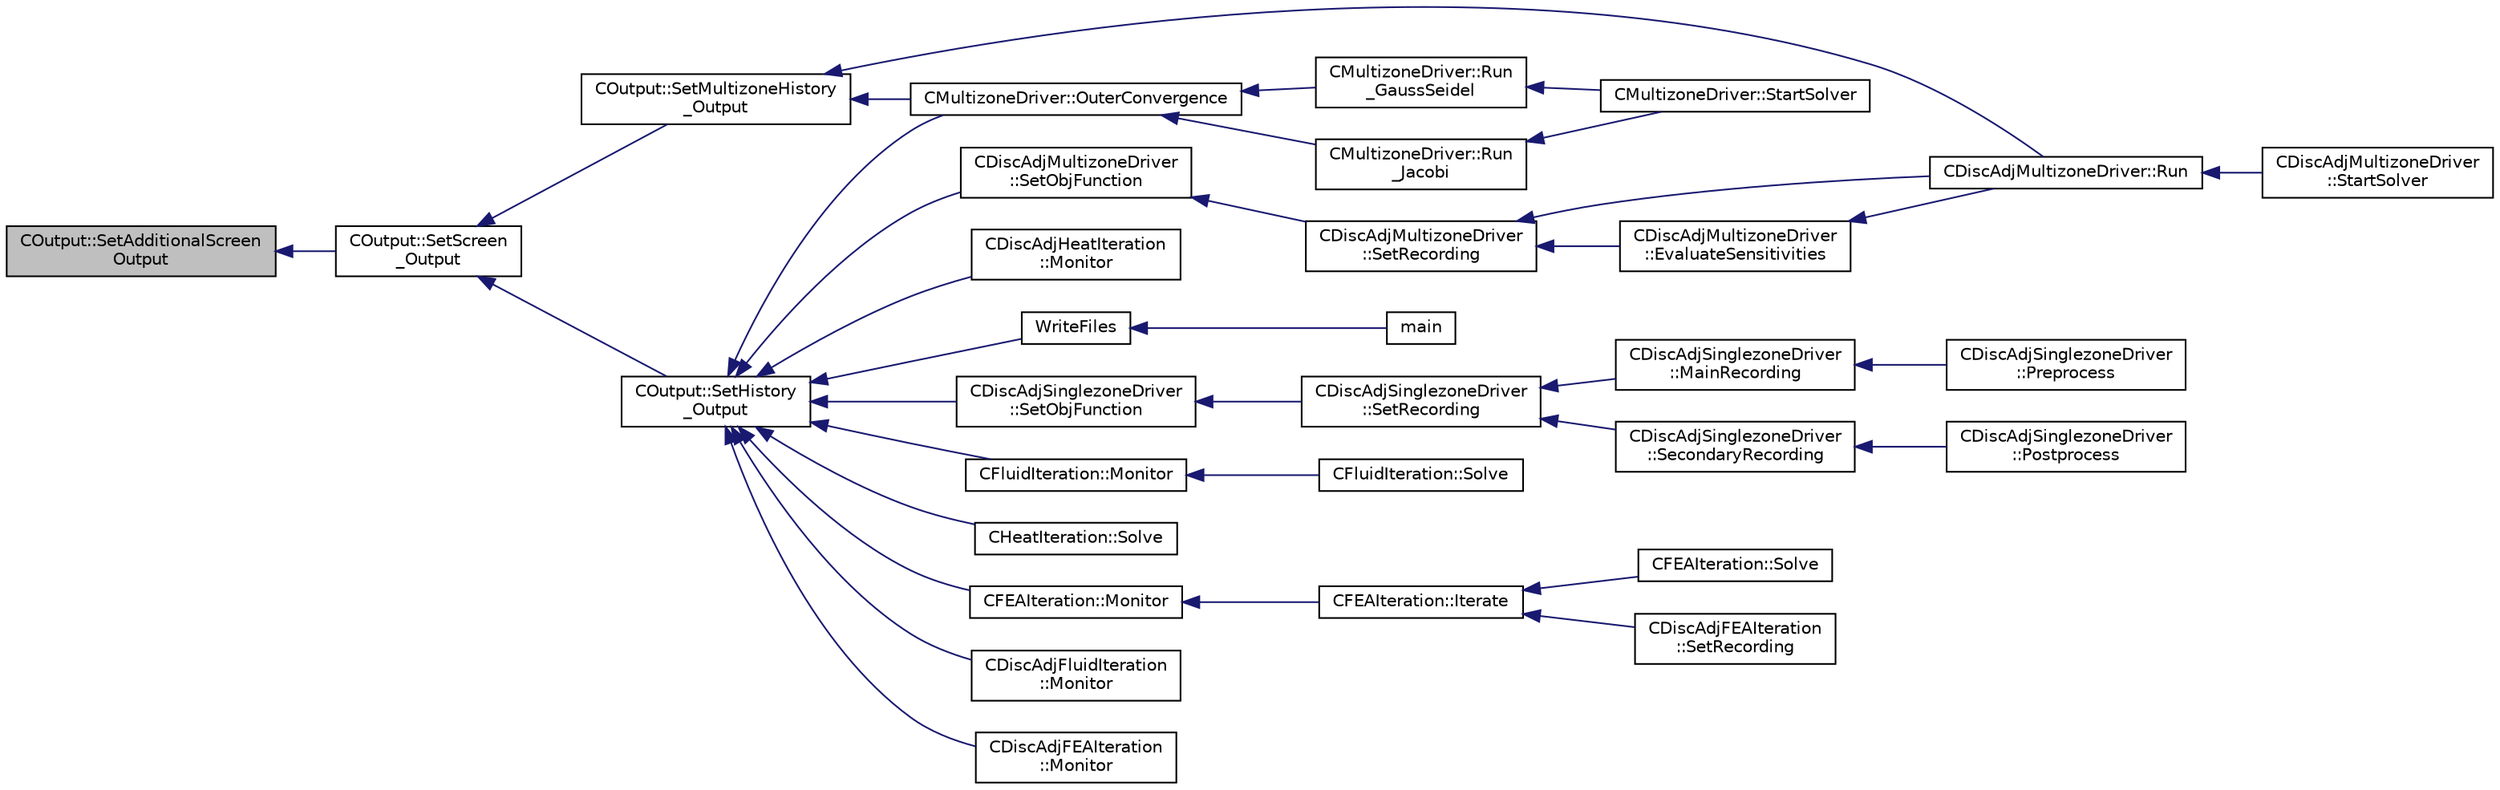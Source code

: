 digraph "COutput::SetAdditionalScreenOutput"
{
  edge [fontname="Helvetica",fontsize="10",labelfontname="Helvetica",labelfontsize="10"];
  node [fontname="Helvetica",fontsize="10",shape=record];
  rankdir="LR";
  Node667 [label="COutput::SetAdditionalScreen\lOutput",height=0.2,width=0.4,color="black", fillcolor="grey75", style="filled", fontcolor="black"];
  Node667 -> Node668 [dir="back",color="midnightblue",fontsize="10",style="solid",fontname="Helvetica"];
  Node668 [label="COutput::SetScreen\l_Output",height=0.2,width=0.4,color="black", fillcolor="white", style="filled",URL="$class_c_output.html#a5b2ea549825280819dfec283a7926ff4",tooltip="Write the screen output. "];
  Node668 -> Node669 [dir="back",color="midnightblue",fontsize="10",style="solid",fontname="Helvetica"];
  Node669 [label="COutput::SetHistory\l_Output",height=0.2,width=0.4,color="black", fillcolor="white", style="filled",URL="$class_c_output.html#acf84143df1a158647605c980ecae2d7c",tooltip="Collects history data from the solvers, monitors the convergence and writes to screen and history fil..."];
  Node669 -> Node670 [dir="back",color="midnightblue",fontsize="10",style="solid",fontname="Helvetica"];
  Node670 [label="CDiscAdjMultizoneDriver\l::SetObjFunction",height=0.2,width=0.4,color="black", fillcolor="white", style="filled",URL="$class_c_disc_adj_multizone_driver.html#afda203e78a0e4cfde8c3fbb02ef3fd3e",tooltip="Set the objective function. "];
  Node670 -> Node671 [dir="back",color="midnightblue",fontsize="10",style="solid",fontname="Helvetica"];
  Node671 [label="CDiscAdjMultizoneDriver\l::SetRecording",height=0.2,width=0.4,color="black", fillcolor="white", style="filled",URL="$class_c_disc_adj_multizone_driver.html#a441f8669a04147aacab7df463e1dd021",tooltip="Record one iteration of the primal problem within each zone. "];
  Node671 -> Node672 [dir="back",color="midnightblue",fontsize="10",style="solid",fontname="Helvetica"];
  Node672 [label="CDiscAdjMultizoneDriver::Run",height=0.2,width=0.4,color="black", fillcolor="white", style="filled",URL="$class_c_disc_adj_multizone_driver.html#af996aecdb6d20aa4fc81c9b67295abf5",tooltip="[Overload] Run an discrete adjoint update of all solvers within multiple zones. "];
  Node672 -> Node673 [dir="back",color="midnightblue",fontsize="10",style="solid",fontname="Helvetica"];
  Node673 [label="CDiscAdjMultizoneDriver\l::StartSolver",height=0.2,width=0.4,color="black", fillcolor="white", style="filled",URL="$class_c_disc_adj_multizone_driver.html#a75de0a1a482ceeed4301a384f1515092",tooltip="[Overload] Launch the computation for discrete adjoint multizone problems. "];
  Node671 -> Node674 [dir="back",color="midnightblue",fontsize="10",style="solid",fontname="Helvetica"];
  Node674 [label="CDiscAdjMultizoneDriver\l::EvaluateSensitivities",height=0.2,width=0.4,color="black", fillcolor="white", style="filled",URL="$class_c_disc_adj_multizone_driver.html#ac2789097629674cfb7d4de64954024df",tooltip="Evaluate sensitivites for the current adjoint solution and output files. "];
  Node674 -> Node672 [dir="back",color="midnightblue",fontsize="10",style="solid",fontname="Helvetica"];
  Node669 -> Node675 [dir="back",color="midnightblue",fontsize="10",style="solid",fontname="Helvetica"];
  Node675 [label="CDiscAdjSinglezoneDriver\l::SetObjFunction",height=0.2,width=0.4,color="black", fillcolor="white", style="filled",URL="$class_c_disc_adj_singlezone_driver.html#aea0513ac808106c6a92be610b3b17a6a",tooltip="Set the objective function. "];
  Node675 -> Node676 [dir="back",color="midnightblue",fontsize="10",style="solid",fontname="Helvetica"];
  Node676 [label="CDiscAdjSinglezoneDriver\l::SetRecording",height=0.2,width=0.4,color="black", fillcolor="white", style="filled",URL="$class_c_disc_adj_singlezone_driver.html#a7e519f0f189a3a102b0630edaaa9d233",tooltip="Record one iteration of a flow iteration in within multiple zones. "];
  Node676 -> Node677 [dir="back",color="midnightblue",fontsize="10",style="solid",fontname="Helvetica"];
  Node677 [label="CDiscAdjSinglezoneDriver\l::MainRecording",height=0.2,width=0.4,color="black", fillcolor="white", style="filled",URL="$class_c_disc_adj_singlezone_driver.html#af4087bc4859a336b67555336d8f28aaf",tooltip="Record the main computational path. "];
  Node677 -> Node678 [dir="back",color="midnightblue",fontsize="10",style="solid",fontname="Helvetica"];
  Node678 [label="CDiscAdjSinglezoneDriver\l::Preprocess",height=0.2,width=0.4,color="black", fillcolor="white", style="filled",URL="$class_c_disc_adj_singlezone_driver.html#a2d0785572312526d0bd695a14dd405f2",tooltip="Preprocess the single-zone iteration. "];
  Node676 -> Node679 [dir="back",color="midnightblue",fontsize="10",style="solid",fontname="Helvetica"];
  Node679 [label="CDiscAdjSinglezoneDriver\l::SecondaryRecording",height=0.2,width=0.4,color="black", fillcolor="white", style="filled",URL="$class_c_disc_adj_singlezone_driver.html#ad328a74dd89ed2e335b22c4bf2b53cb0",tooltip="Record the secondary computational path. "];
  Node679 -> Node680 [dir="back",color="midnightblue",fontsize="10",style="solid",fontname="Helvetica"];
  Node680 [label="CDiscAdjSinglezoneDriver\l::Postprocess",height=0.2,width=0.4,color="black", fillcolor="white", style="filled",URL="$class_c_disc_adj_singlezone_driver.html#af0ac923c07d86674b252c28df9a115da",tooltip="Postprocess the adjoint iteration for ZONE_0. "];
  Node669 -> Node681 [dir="back",color="midnightblue",fontsize="10",style="solid",fontname="Helvetica"];
  Node681 [label="CMultizoneDriver::OuterConvergence",height=0.2,width=0.4,color="black", fillcolor="white", style="filled",URL="$class_c_multizone_driver.html#ae72bb40195e4066bc4be4adfb0df29e9",tooltip="Check the convergence at the outer level. "];
  Node681 -> Node682 [dir="back",color="midnightblue",fontsize="10",style="solid",fontname="Helvetica"];
  Node682 [label="CMultizoneDriver::Run\l_GaussSeidel",height=0.2,width=0.4,color="black", fillcolor="white", style="filled",URL="$class_c_multizone_driver.html#a8036223cdbe0c0d4552f17f6bad9189b",tooltip="Run a Block Gauss-Seidel iteration in all physical zones. "];
  Node682 -> Node683 [dir="back",color="midnightblue",fontsize="10",style="solid",fontname="Helvetica"];
  Node683 [label="CMultizoneDriver::StartSolver",height=0.2,width=0.4,color="black", fillcolor="white", style="filled",URL="$class_c_multizone_driver.html#a03cfc000c383ef0d86d34e1c6aef5ff3",tooltip="[Overload] Launch the computation for multizone problems. "];
  Node681 -> Node684 [dir="back",color="midnightblue",fontsize="10",style="solid",fontname="Helvetica"];
  Node684 [label="CMultizoneDriver::Run\l_Jacobi",height=0.2,width=0.4,color="black", fillcolor="white", style="filled",URL="$class_c_multizone_driver.html#a1bf2824daac5a10e8fb7387676eee338",tooltip="Run a Block-Jacobi iteration in all physical zones. "];
  Node684 -> Node683 [dir="back",color="midnightblue",fontsize="10",style="solid",fontname="Helvetica"];
  Node669 -> Node685 [dir="back",color="midnightblue",fontsize="10",style="solid",fontname="Helvetica"];
  Node685 [label="CFluidIteration::Monitor",height=0.2,width=0.4,color="black", fillcolor="white", style="filled",URL="$class_c_fluid_iteration.html#a563192d869a4e82151c0bf6781b4890d",tooltip="Monitors the convergence and other metrics for the fluid system. "];
  Node685 -> Node686 [dir="back",color="midnightblue",fontsize="10",style="solid",fontname="Helvetica"];
  Node686 [label="CFluidIteration::Solve",height=0.2,width=0.4,color="black", fillcolor="white", style="filled",URL="$class_c_fluid_iteration.html#ae22cd342c9c9d2ea5ac3f5103394ff80",tooltip="Iterate the fluid system for a number of Inner_Iter iterations. "];
  Node669 -> Node687 [dir="back",color="midnightblue",fontsize="10",style="solid",fontname="Helvetica"];
  Node687 [label="CHeatIteration::Solve",height=0.2,width=0.4,color="black", fillcolor="white", style="filled",URL="$class_c_heat_iteration.html#ac9bc702cd04ec181d142db04b176e3b1",tooltip="Perform a single iteration of the wave system. "];
  Node669 -> Node688 [dir="back",color="midnightblue",fontsize="10",style="solid",fontname="Helvetica"];
  Node688 [label="CFEAIteration::Monitor",height=0.2,width=0.4,color="black", fillcolor="white", style="filled",URL="$class_c_f_e_a_iteration.html#a7516ed7e4948785514ba831232614f4d",tooltip="Monitors the convergence and other metrics for the FEM system. "];
  Node688 -> Node689 [dir="back",color="midnightblue",fontsize="10",style="solid",fontname="Helvetica"];
  Node689 [label="CFEAIteration::Iterate",height=0.2,width=0.4,color="black", fillcolor="white", style="filled",URL="$class_c_f_e_a_iteration.html#af34a9ca7d54a7b4c31ad4fb1a487a158",tooltip="Perform a single iteration for structural analysis using the Finite Element Method. "];
  Node689 -> Node690 [dir="back",color="midnightblue",fontsize="10",style="solid",fontname="Helvetica"];
  Node690 [label="CFEAIteration::Solve",height=0.2,width=0.4,color="black", fillcolor="white", style="filled",URL="$class_c_f_e_a_iteration.html#a93300b80aae492f8f966c16652e83e08",tooltip="Iterate the structural system for a number of Inner_Iter iterations. "];
  Node689 -> Node691 [dir="back",color="midnightblue",fontsize="10",style="solid",fontname="Helvetica"];
  Node691 [label="CDiscAdjFEAIteration\l::SetRecording",height=0.2,width=0.4,color="black", fillcolor="white", style="filled",URL="$class_c_disc_adj_f_e_a_iteration.html#ad5f0dcb01d13560ce5245301646dc3bd",tooltip="Record a single iteration of the direct FEM system. "];
  Node669 -> Node692 [dir="back",color="midnightblue",fontsize="10",style="solid",fontname="Helvetica"];
  Node692 [label="CDiscAdjFluidIteration\l::Monitor",height=0.2,width=0.4,color="black", fillcolor="white", style="filled",URL="$class_c_disc_adj_fluid_iteration.html#a14cf7549b8fe39e06b8e9dfc8428a312",tooltip="Monitors the convergence and other metrics for the discrete adjoint fluid system. ..."];
  Node669 -> Node693 [dir="back",color="midnightblue",fontsize="10",style="solid",fontname="Helvetica"];
  Node693 [label="CDiscAdjFEAIteration\l::Monitor",height=0.2,width=0.4,color="black", fillcolor="white", style="filled",URL="$class_c_disc_adj_f_e_a_iteration.html#a03edd3ebdc8edac7c0507c8572621f64",tooltip="Monitors the convergence and other metrics for the discrete adjoint mean flow system. "];
  Node669 -> Node694 [dir="back",color="midnightblue",fontsize="10",style="solid",fontname="Helvetica"];
  Node694 [label="CDiscAdjHeatIteration\l::Monitor",height=0.2,width=0.4,color="black", fillcolor="white", style="filled",URL="$class_c_disc_adj_heat_iteration.html#a01381d44508f208bcb608bdf2d4db022",tooltip="Monitors the convergence and other metrics for the discrete adjoint fluid system. ..."];
  Node669 -> Node695 [dir="back",color="midnightblue",fontsize="10",style="solid",fontname="Helvetica"];
  Node695 [label="WriteFiles",height=0.2,width=0.4,color="black", fillcolor="white", style="filled",URL="$_s_u2___s_o_l_8cpp.html#a43305e0af849b318ce139ccf6a164626"];
  Node695 -> Node696 [dir="back",color="midnightblue",fontsize="10",style="solid",fontname="Helvetica"];
  Node696 [label="main",height=0.2,width=0.4,color="black", fillcolor="white", style="filled",URL="$_s_u2___s_o_l_8cpp.html#a0ddf1224851353fc92bfbff6f499fa97"];
  Node668 -> Node697 [dir="back",color="midnightblue",fontsize="10",style="solid",fontname="Helvetica"];
  Node697 [label="COutput::SetMultizoneHistory\l_Output",height=0.2,width=0.4,color="black", fillcolor="white", style="filled",URL="$class_c_output.html#a15b0776bd2ed68b43e3c0bd3b9b56490"];
  Node697 -> Node672 [dir="back",color="midnightblue",fontsize="10",style="solid",fontname="Helvetica"];
  Node697 -> Node681 [dir="back",color="midnightblue",fontsize="10",style="solid",fontname="Helvetica"];
}
